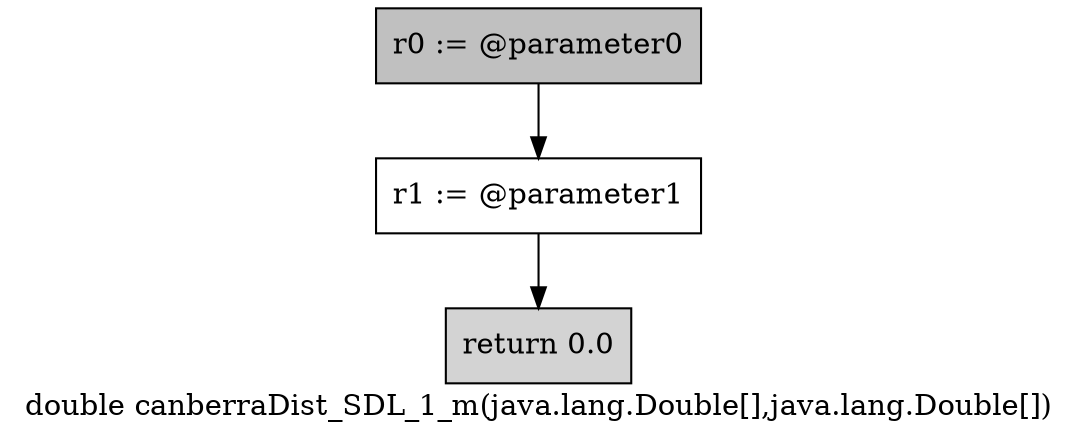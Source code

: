 digraph "double canberraDist_SDL_1_m(java.lang.Double[],java.lang.Double[])" {
    label="double canberraDist_SDL_1_m(java.lang.Double[],java.lang.Double[])";
    node [shape=box];
    "0" [style=filled,fillcolor=gray,label="r0 := @parameter0",];
    "1" [label="r1 := @parameter1",];
    "0"->"1";
    "2" [style=filled,fillcolor=lightgray,label="return 0.0",];
    "1"->"2";
}
